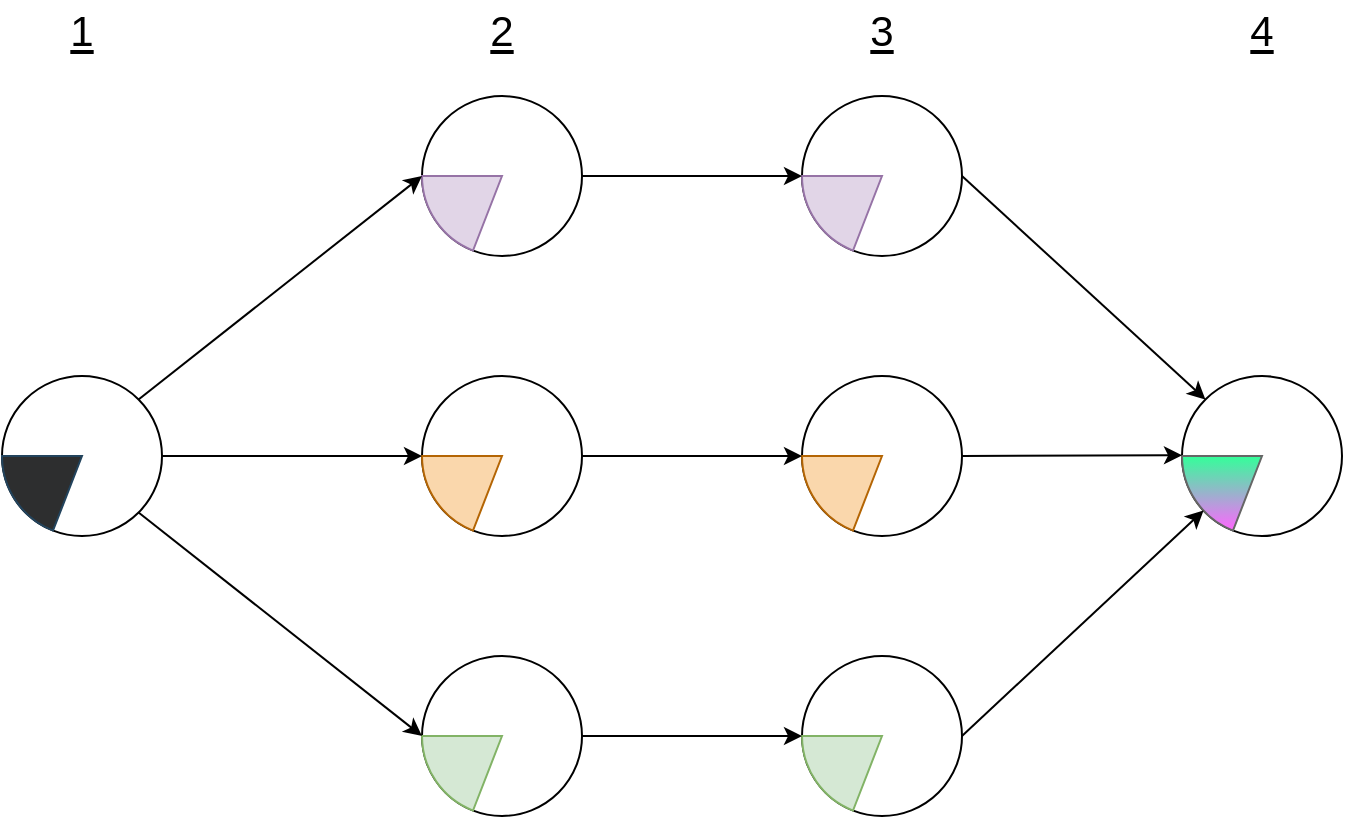 <mxfile>
    <diagram id="0gvh2OAsj7FihdWG6O1i" name="Page-1">
        <mxGraphModel dx="824" dy="712" grid="1" gridSize="10" guides="1" tooltips="1" connect="1" arrows="1" fold="1" page="1" pageScale="1" pageWidth="1169" pageHeight="827" math="0" shadow="0">
            <root>
                <mxCell id="0"/>
                <mxCell id="1" parent="0"/>
                <mxCell id="27" value="" style="group" parent="1" vertex="1" connectable="0">
                    <mxGeometry x="270" y="320" width="80" height="80" as="geometry"/>
                </mxCell>
                <mxCell id="2" value="" style="ellipse;whiteSpace=wrap;html=1;aspect=fixed;" parent="27" vertex="1">
                    <mxGeometry width="80" height="80" as="geometry"/>
                </mxCell>
                <mxCell id="26" value="" style="verticalLabelPosition=bottom;verticalAlign=top;html=1;shape=mxgraph.basic.pie;startAngle=0.559;endAngle=0.75;fillColor=#2d2e2f;strokeColor=#23445d;fillStyle=auto;gradientColor=none;" parent="27" vertex="1">
                    <mxGeometry width="80" height="80" as="geometry"/>
                </mxCell>
                <mxCell id="55" value="" style="group" parent="1" vertex="1" connectable="0">
                    <mxGeometry x="480" y="180" width="80" height="360" as="geometry"/>
                </mxCell>
                <mxCell id="46" value="" style="group" parent="55" vertex="1" connectable="0">
                    <mxGeometry y="140" width="80" height="80" as="geometry"/>
                </mxCell>
                <mxCell id="47" value="" style="ellipse;whiteSpace=wrap;html=1;aspect=fixed;" parent="46" vertex="1">
                    <mxGeometry width="80" height="80" as="geometry"/>
                </mxCell>
                <mxCell id="48" value="" style="verticalLabelPosition=bottom;verticalAlign=top;html=1;shape=mxgraph.basic.pie;startAngle=0.559;endAngle=0.75;fillColor=#fad7ac;strokeColor=#b46504;fillStyle=auto;" parent="46" vertex="1">
                    <mxGeometry width="80" height="80" as="geometry"/>
                </mxCell>
                <mxCell id="49" value="" style="group" parent="55" vertex="1" connectable="0">
                    <mxGeometry width="80" height="80" as="geometry"/>
                </mxCell>
                <mxCell id="50" value="" style="ellipse;whiteSpace=wrap;html=1;aspect=fixed;" parent="49" vertex="1">
                    <mxGeometry width="80" height="80" as="geometry"/>
                </mxCell>
                <mxCell id="51" value="" style="verticalLabelPosition=bottom;verticalAlign=top;html=1;shape=mxgraph.basic.pie;startAngle=0.559;endAngle=0.75;fillColor=#e1d5e7;strokeColor=#9673a6;fillStyle=auto;" parent="49" vertex="1">
                    <mxGeometry width="80" height="80" as="geometry"/>
                </mxCell>
                <mxCell id="52" value="" style="group" parent="55" vertex="1" connectable="0">
                    <mxGeometry y="280" width="80" height="80" as="geometry"/>
                </mxCell>
                <mxCell id="53" value="" style="ellipse;whiteSpace=wrap;html=1;aspect=fixed;" parent="52" vertex="1">
                    <mxGeometry width="80" height="80" as="geometry"/>
                </mxCell>
                <mxCell id="54" value="" style="verticalLabelPosition=bottom;verticalAlign=top;html=1;shape=mxgraph.basic.pie;startAngle=0.559;endAngle=0.75;fillColor=#d5e8d4;strokeColor=#82b366;fillStyle=auto;" parent="52" vertex="1">
                    <mxGeometry width="80" height="80" as="geometry"/>
                </mxCell>
                <mxCell id="59" style="edgeStyle=none;html=1;exitX=1;exitY=0;exitDx=0;exitDy=0;entryX=0;entryY=0.5;entryDx=0;entryDy=0;" parent="1" source="2" target="50" edge="1">
                    <mxGeometry relative="1" as="geometry"/>
                </mxCell>
                <mxCell id="60" style="edgeStyle=none;html=1;exitX=1;exitY=0.5;exitDx=0;exitDy=0;entryX=0;entryY=0.5;entryDx=0;entryDy=0;" parent="1" source="2" target="47" edge="1">
                    <mxGeometry relative="1" as="geometry"/>
                </mxCell>
                <mxCell id="61" style="edgeStyle=none;html=1;exitX=1;exitY=1;exitDx=0;exitDy=0;entryX=0;entryY=0.5;entryDx=0;entryDy=0;" parent="1" source="2" target="53" edge="1">
                    <mxGeometry relative="1" as="geometry"/>
                </mxCell>
                <mxCell id="62" value="" style="group" parent="1" vertex="1" connectable="0">
                    <mxGeometry x="670" y="180" width="80" height="360" as="geometry"/>
                </mxCell>
                <mxCell id="63" value="" style="group" parent="62" vertex="1" connectable="0">
                    <mxGeometry y="140" width="80" height="80" as="geometry"/>
                </mxCell>
                <mxCell id="64" value="" style="ellipse;whiteSpace=wrap;html=1;aspect=fixed;" parent="63" vertex="1">
                    <mxGeometry width="80" height="80" as="geometry"/>
                </mxCell>
                <mxCell id="65" value="" style="verticalLabelPosition=bottom;verticalAlign=top;html=1;shape=mxgraph.basic.pie;startAngle=0.559;endAngle=0.75;fillColor=#fad7ac;strokeColor=#b46504;fillStyle=auto;" parent="63" vertex="1">
                    <mxGeometry width="80" height="80" as="geometry"/>
                </mxCell>
                <mxCell id="66" value="" style="group" parent="62" vertex="1" connectable="0">
                    <mxGeometry width="80" height="80" as="geometry"/>
                </mxCell>
                <mxCell id="67" value="" style="ellipse;whiteSpace=wrap;html=1;aspect=fixed;" parent="66" vertex="1">
                    <mxGeometry width="80" height="80" as="geometry"/>
                </mxCell>
                <mxCell id="68" value="" style="verticalLabelPosition=bottom;verticalAlign=top;html=1;shape=mxgraph.basic.pie;startAngle=0.559;endAngle=0.75;fillColor=#e1d5e7;strokeColor=#9673a6;fillStyle=auto;" parent="66" vertex="1">
                    <mxGeometry width="80" height="80" as="geometry"/>
                </mxCell>
                <mxCell id="69" value="" style="group" parent="62" vertex="1" connectable="0">
                    <mxGeometry y="280" width="80" height="80" as="geometry"/>
                </mxCell>
                <mxCell id="70" value="" style="ellipse;whiteSpace=wrap;html=1;aspect=fixed;" parent="69" vertex="1">
                    <mxGeometry width="80" height="80" as="geometry"/>
                </mxCell>
                <mxCell id="71" value="" style="verticalLabelPosition=bottom;verticalAlign=top;html=1;shape=mxgraph.basic.pie;startAngle=0.559;endAngle=0.75;fillColor=#d5e8d4;strokeColor=#82b366;fillStyle=auto;" parent="69" vertex="1">
                    <mxGeometry width="80" height="80" as="geometry"/>
                </mxCell>
                <mxCell id="73" style="edgeStyle=none;html=1;exitX=1;exitY=0.5;exitDx=0;exitDy=0;entryX=0;entryY=0.5;entryDx=0;entryDy=0;" parent="1" source="50" target="67" edge="1">
                    <mxGeometry relative="1" as="geometry"/>
                </mxCell>
                <mxCell id="74" style="edgeStyle=none;html=1;exitX=1;exitY=0.5;exitDx=0;exitDy=0;entryX=0;entryY=0.5;entryDx=0;entryDy=0;" parent="1" source="47" target="64" edge="1">
                    <mxGeometry relative="1" as="geometry"/>
                </mxCell>
                <mxCell id="75" style="edgeStyle=none;html=1;exitX=1;exitY=0.5;exitDx=0;exitDy=0;entryX=0;entryY=0.5;entryDx=0;entryDy=0;" parent="1" source="53" target="70" edge="1">
                    <mxGeometry relative="1" as="geometry"/>
                </mxCell>
                <mxCell id="76" value="" style="group" parent="1" vertex="1" connectable="0">
                    <mxGeometry x="860" y="320" width="80" height="80" as="geometry"/>
                </mxCell>
                <mxCell id="77" value="" style="ellipse;whiteSpace=wrap;html=1;aspect=fixed;" parent="76" vertex="1">
                    <mxGeometry width="80" height="80" as="geometry"/>
                </mxCell>
                <mxCell id="78" value="" style="verticalLabelPosition=bottom;verticalAlign=top;html=1;shape=mxgraph.basic.pie;startAngle=0.559;endAngle=0.75;fillColor=#33FF99;strokeColor=#666666;fillStyle=auto;fontColor=#333333;gradientColor=#FF66FF;" parent="76" vertex="1">
                    <mxGeometry width="80" height="80" as="geometry"/>
                </mxCell>
                <mxCell id="79" style="edgeStyle=none;html=1;exitX=1;exitY=0.5;exitDx=0;exitDy=0;entryX=0;entryY=0;entryDx=0;entryDy=0;" parent="1" source="67" target="77" edge="1">
                    <mxGeometry relative="1" as="geometry"/>
                </mxCell>
                <mxCell id="80" style="edgeStyle=none;html=1;exitX=1;exitY=0.5;exitDx=0;exitDy=0;" parent="1" source="64" edge="1">
                    <mxGeometry relative="1" as="geometry">
                        <mxPoint x="860" y="359.647" as="targetPoint"/>
                    </mxGeometry>
                </mxCell>
                <mxCell id="81" style="edgeStyle=none;html=1;exitX=1;exitY=0.5;exitDx=0;exitDy=0;" parent="1" source="70" target="77" edge="1">
                    <mxGeometry relative="1" as="geometry"/>
                </mxCell>
                <mxCell id="82" value="1" style="text;html=1;strokeColor=none;fillColor=none;align=center;verticalAlign=middle;whiteSpace=wrap;rounded=0;fontSize=21;horizontal=1;perimeterSpacing=0;strokeWidth=1;fontStyle=4" parent="1" vertex="1">
                    <mxGeometry x="290" y="132" width="40" height="30" as="geometry"/>
                </mxCell>
                <mxCell id="83" value="2" style="text;html=1;strokeColor=none;fillColor=none;align=center;verticalAlign=middle;whiteSpace=wrap;rounded=0;fontSize=21;horizontal=1;perimeterSpacing=0;strokeWidth=1;fontStyle=4" parent="1" vertex="1">
                    <mxGeometry x="500" y="132" width="40" height="30" as="geometry"/>
                </mxCell>
                <mxCell id="84" value="3" style="text;html=1;strokeColor=none;fillColor=none;align=center;verticalAlign=middle;whiteSpace=wrap;rounded=0;fontSize=21;horizontal=1;perimeterSpacing=0;strokeWidth=1;fontStyle=4" parent="1" vertex="1">
                    <mxGeometry x="690" y="132" width="40" height="30" as="geometry"/>
                </mxCell>
                <mxCell id="85" value="4" style="text;html=1;strokeColor=none;fillColor=none;align=center;verticalAlign=middle;whiteSpace=wrap;rounded=0;fontSize=21;horizontal=1;perimeterSpacing=0;strokeWidth=1;fontStyle=4" parent="1" vertex="1">
                    <mxGeometry x="880" y="132" width="40" height="30" as="geometry"/>
                </mxCell>
            </root>
        </mxGraphModel>
    </diagram>
    <diagram id="_AbinS22xeQgzpXH0r27" name="Page-2">
        <mxGraphModel dx="330" dy="285" grid="1" gridSize="10" guides="1" tooltips="1" connect="1" arrows="1" fold="1" page="1" pageScale="1" pageWidth="1169" pageHeight="827" math="0" shadow="0">
            <root>
                <mxCell id="0"/>
                <mxCell id="1" parent="0"/>
                <mxCell id="GowCKP9zJk06O4tKPLup-1" value="" style="edgeStyle=none;orthogonalLoop=1;jettySize=auto;html=1;endArrow=none;endFill=0;curved=1;dashed=1;shadow=0;" edge="1" parent="1">
                    <mxGeometry width="80" relative="1" as="geometry">
                        <mxPoint x="400" y="520" as="sourcePoint"/>
                        <mxPoint x="480" y="520" as="targetPoint"/>
                        <Array as="points">
                            <mxPoint x="420" y="520"/>
                            <mxPoint x="440" y="470"/>
                            <mxPoint x="460" y="520"/>
                        </Array>
                    </mxGeometry>
                </mxCell>
                <mxCell id="GowCKP9zJk06O4tKPLup-2" value="" style="curved=1;endArrow=none;html=1;strokeColor=#006eaf;strokeWidth=2;fontColor=#0a0a0a;endFill=0;noJump=0;flowAnimation=0;ignoreEdge=0;orthogonalLoop=0;orthogonal=0;enumerate=0;comic=0;fixDash=0;snapToPoint=0;entryX=0.994;entryY=0.42;entryDx=0;entryDy=0;entryPerimeter=0;targetPerimeterSpacing=0;shadow=0;endSize=6;" edge="1" parent="1">
                    <mxGeometry width="50" height="50" relative="1" as="geometry">
                        <mxPoint x="563" y="435" as="sourcePoint"/>
                        <mxPoint x="562.18" y="373.84" as="targetPoint"/>
                        <Array as="points">
                            <mxPoint x="563" y="415"/>
                            <mxPoint x="590" y="395"/>
                            <mxPoint x="560" y="380"/>
                        </Array>
                    </mxGeometry>
                </mxCell>
                <mxCell id="GowCKP9zJk06O4tKPLup-3" value="" style="edgeStyle=none;orthogonalLoop=1;jettySize=auto;html=1;endArrow=none;endFill=0;curved=1;" edge="1" parent="1">
                    <mxGeometry width="80" relative="1" as="geometry">
                        <mxPoint x="400" y="520" as="sourcePoint"/>
                        <mxPoint x="480" y="520" as="targetPoint"/>
                        <Array as="points">
                            <mxPoint x="410" y="520"/>
                            <mxPoint x="430" y="480"/>
                            <mxPoint x="440" y="530"/>
                            <mxPoint x="450" y="480"/>
                            <mxPoint x="470" y="520"/>
                        </Array>
                    </mxGeometry>
                </mxCell>
            </root>
        </mxGraphModel>
    </diagram>
</mxfile>